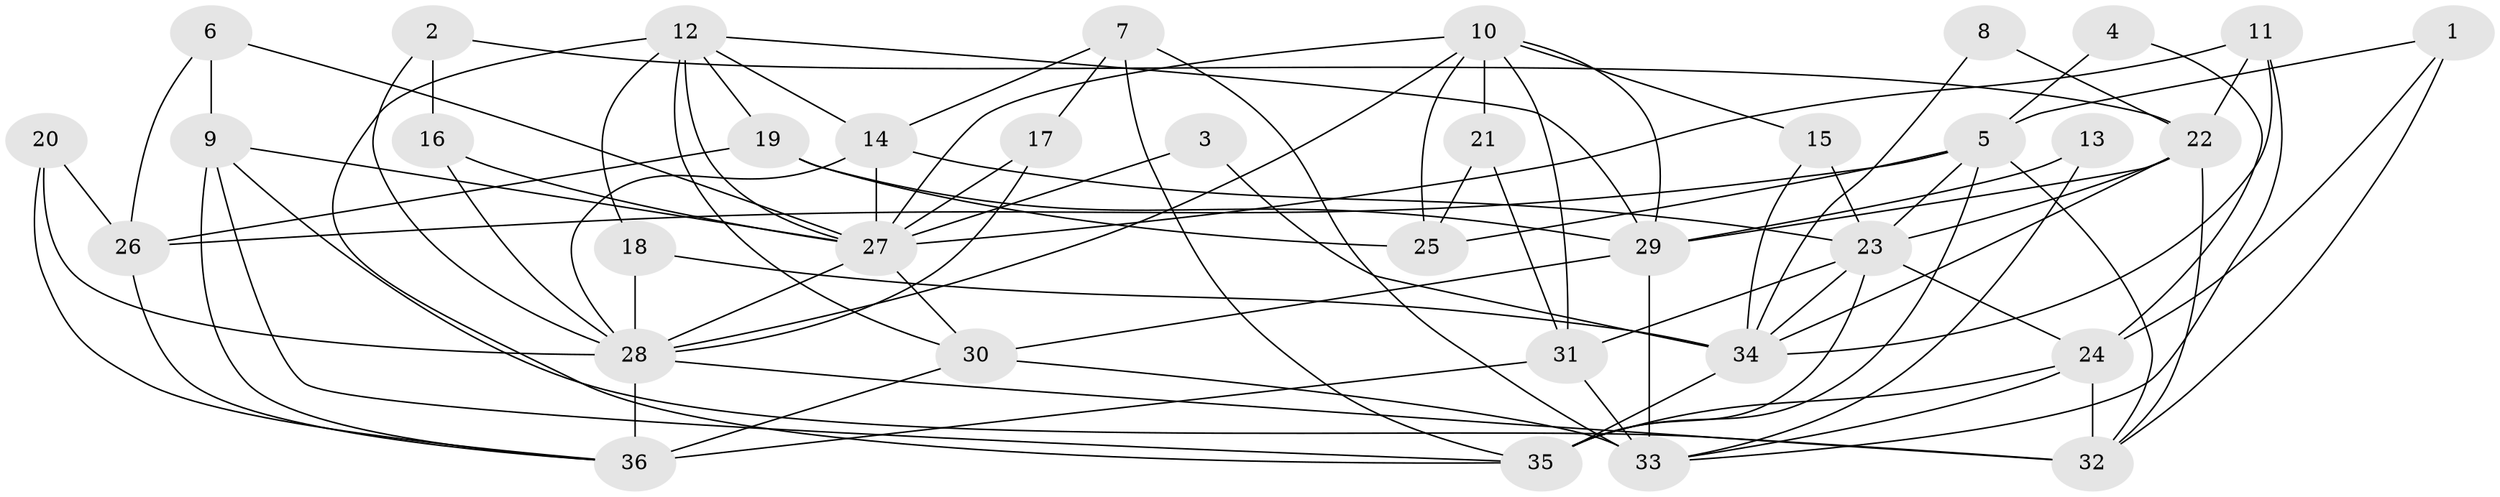 // original degree distribution, {3: 0.2777777777777778, 2: 0.09722222222222222, 8: 0.013888888888888888, 4: 0.375, 5: 0.1388888888888889, 6: 0.06944444444444445, 9: 0.027777777777777776}
// Generated by graph-tools (version 1.1) at 2025/50/03/09/25 03:50:12]
// undirected, 36 vertices, 90 edges
graph export_dot {
graph [start="1"]
  node [color=gray90,style=filled];
  1;
  2;
  3;
  4;
  5;
  6;
  7;
  8;
  9;
  10;
  11;
  12;
  13;
  14;
  15;
  16;
  17;
  18;
  19;
  20;
  21;
  22;
  23;
  24;
  25;
  26;
  27;
  28;
  29;
  30;
  31;
  32;
  33;
  34;
  35;
  36;
  1 -- 5 [weight=1.0];
  1 -- 24 [weight=1.0];
  1 -- 32 [weight=1.0];
  2 -- 16 [weight=1.0];
  2 -- 22 [weight=1.0];
  2 -- 28 [weight=1.0];
  3 -- 27 [weight=2.0];
  3 -- 34 [weight=1.0];
  4 -- 5 [weight=1.0];
  4 -- 24 [weight=1.0];
  5 -- 23 [weight=1.0];
  5 -- 25 [weight=1.0];
  5 -- 26 [weight=1.0];
  5 -- 32 [weight=1.0];
  5 -- 35 [weight=1.0];
  6 -- 9 [weight=1.0];
  6 -- 26 [weight=1.0];
  6 -- 27 [weight=1.0];
  7 -- 14 [weight=1.0];
  7 -- 17 [weight=1.0];
  7 -- 33 [weight=2.0];
  7 -- 35 [weight=1.0];
  8 -- 22 [weight=1.0];
  8 -- 34 [weight=1.0];
  9 -- 27 [weight=1.0];
  9 -- 32 [weight=1.0];
  9 -- 35 [weight=1.0];
  9 -- 36 [weight=1.0];
  10 -- 15 [weight=1.0];
  10 -- 21 [weight=1.0];
  10 -- 25 [weight=1.0];
  10 -- 27 [weight=1.0];
  10 -- 28 [weight=1.0];
  10 -- 29 [weight=1.0];
  10 -- 31 [weight=1.0];
  11 -- 22 [weight=1.0];
  11 -- 27 [weight=1.0];
  11 -- 33 [weight=1.0];
  11 -- 34 [weight=1.0];
  12 -- 14 [weight=1.0];
  12 -- 18 [weight=1.0];
  12 -- 19 [weight=1.0];
  12 -- 27 [weight=1.0];
  12 -- 29 [weight=1.0];
  12 -- 30 [weight=1.0];
  12 -- 35 [weight=1.0];
  13 -- 29 [weight=1.0];
  13 -- 33 [weight=1.0];
  14 -- 23 [weight=1.0];
  14 -- 27 [weight=1.0];
  14 -- 28 [weight=1.0];
  15 -- 23 [weight=1.0];
  15 -- 34 [weight=1.0];
  16 -- 27 [weight=2.0];
  16 -- 28 [weight=1.0];
  17 -- 27 [weight=1.0];
  17 -- 28 [weight=1.0];
  18 -- 28 [weight=1.0];
  18 -- 34 [weight=1.0];
  19 -- 25 [weight=1.0];
  19 -- 26 [weight=1.0];
  19 -- 29 [weight=1.0];
  20 -- 26 [weight=1.0];
  20 -- 28 [weight=1.0];
  20 -- 36 [weight=1.0];
  21 -- 25 [weight=1.0];
  21 -- 31 [weight=1.0];
  22 -- 23 [weight=1.0];
  22 -- 29 [weight=1.0];
  22 -- 32 [weight=1.0];
  22 -- 34 [weight=1.0];
  23 -- 24 [weight=1.0];
  23 -- 31 [weight=2.0];
  23 -- 34 [weight=1.0];
  23 -- 35 [weight=2.0];
  24 -- 32 [weight=2.0];
  24 -- 33 [weight=1.0];
  24 -- 35 [weight=1.0];
  26 -- 36 [weight=1.0];
  27 -- 28 [weight=1.0];
  27 -- 30 [weight=1.0];
  28 -- 32 [weight=1.0];
  28 -- 36 [weight=1.0];
  29 -- 30 [weight=2.0];
  29 -- 33 [weight=1.0];
  30 -- 33 [weight=2.0];
  30 -- 36 [weight=2.0];
  31 -- 33 [weight=1.0];
  31 -- 36 [weight=1.0];
  34 -- 35 [weight=1.0];
}
